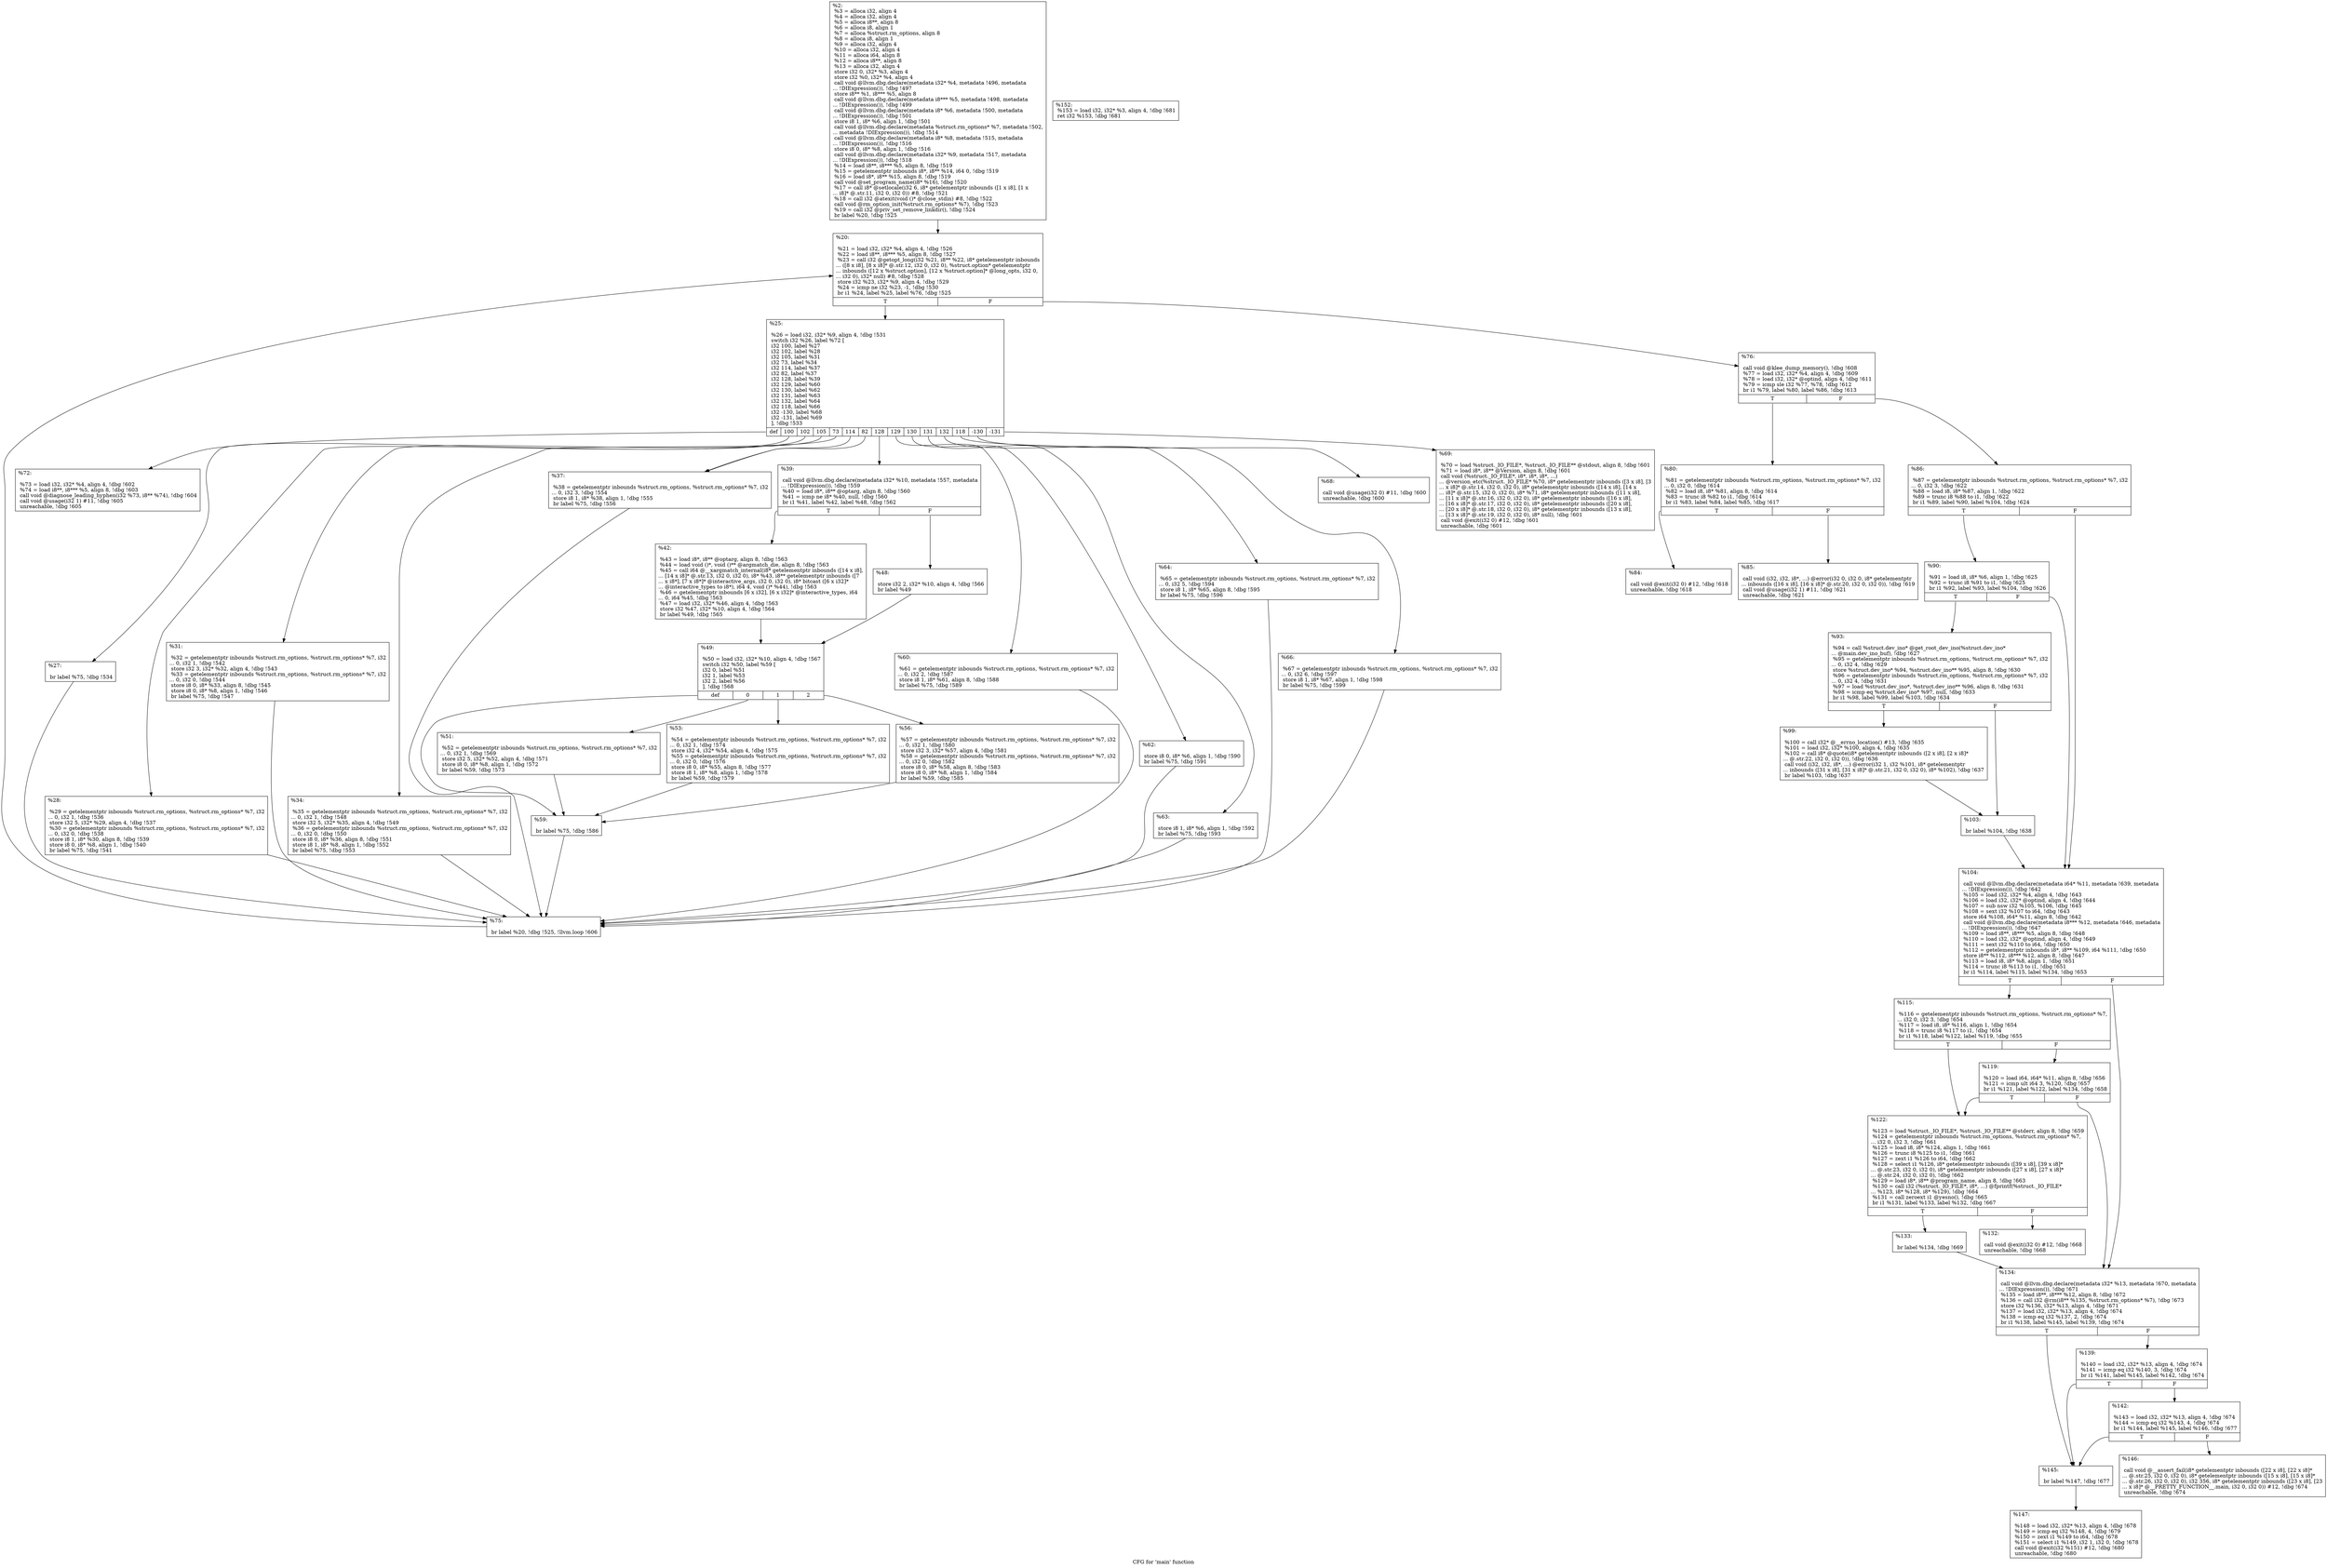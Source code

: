 digraph "CFG for 'main' function" {
	label="CFG for 'main' function";

	Node0x3f20ba0 [shape=record,label="{%2:\l  %3 = alloca i32, align 4\l  %4 = alloca i32, align 4\l  %5 = alloca i8**, align 8\l  %6 = alloca i8, align 1\l  %7 = alloca %struct.rm_options, align 8\l  %8 = alloca i8, align 1\l  %9 = alloca i32, align 4\l  %10 = alloca i32, align 4\l  %11 = alloca i64, align 8\l  %12 = alloca i8**, align 8\l  %13 = alloca i32, align 4\l  store i32 0, i32* %3, align 4\l  store i32 %0, i32* %4, align 4\l  call void @llvm.dbg.declare(metadata i32* %4, metadata !496, metadata\l... !DIExpression()), !dbg !497\l  store i8** %1, i8*** %5, align 8\l  call void @llvm.dbg.declare(metadata i8*** %5, metadata !498, metadata\l... !DIExpression()), !dbg !499\l  call void @llvm.dbg.declare(metadata i8* %6, metadata !500, metadata\l... !DIExpression()), !dbg !501\l  store i8 1, i8* %6, align 1, !dbg !501\l  call void @llvm.dbg.declare(metadata %struct.rm_options* %7, metadata !502,\l... metadata !DIExpression()), !dbg !514\l  call void @llvm.dbg.declare(metadata i8* %8, metadata !515, metadata\l... !DIExpression()), !dbg !516\l  store i8 0, i8* %8, align 1, !dbg !516\l  call void @llvm.dbg.declare(metadata i32* %9, metadata !517, metadata\l... !DIExpression()), !dbg !518\l  %14 = load i8**, i8*** %5, align 8, !dbg !519\l  %15 = getelementptr inbounds i8*, i8** %14, i64 0, !dbg !519\l  %16 = load i8*, i8** %15, align 8, !dbg !519\l  call void @set_program_name(i8* %16), !dbg !520\l  %17 = call i8* @setlocale(i32 6, i8* getelementptr inbounds ([1 x i8], [1 x\l... i8]* @.str.11, i32 0, i32 0)) #8, !dbg !521\l  %18 = call i32 @atexit(void ()* @close_stdin) #8, !dbg !522\l  call void @rm_option_init(%struct.rm_options* %7), !dbg !523\l  %19 = call i32 @priv_set_remove_linkdir(), !dbg !524\l  br label %20, !dbg !525\l}"];
	Node0x3f20ba0 -> Node0x3f20d30;
	Node0x3f20d30 [shape=record,label="{%20:\l\l  %21 = load i32, i32* %4, align 4, !dbg !526\l  %22 = load i8**, i8*** %5, align 8, !dbg !527\l  %23 = call i32 @getopt_long(i32 %21, i8** %22, i8* getelementptr inbounds\l... ([8 x i8], [8 x i8]* @.str.12, i32 0, i32 0), %struct.option* getelementptr\l... inbounds ([12 x %struct.option], [12 x %struct.option]* @long_opts, i32 0,\l... i32 0), i32* null) #8, !dbg !528\l  store i32 %23, i32* %9, align 4, !dbg !529\l  %24 = icmp ne i32 %23, -1, !dbg !530\l  br i1 %24, label %25, label %76, !dbg !525\l|{<s0>T|<s1>F}}"];
	Node0x3f20d30:s0 -> Node0x3f20d80;
	Node0x3f20d30:s1 -> Node0x3f214b0;
	Node0x3f20d80 [shape=record,label="{%25:\l\l  %26 = load i32, i32* %9, align 4, !dbg !531\l  switch i32 %26, label %72 [\l    i32 100, label %27\l    i32 102, label %28\l    i32 105, label %31\l    i32 73, label %34\l    i32 114, label %37\l    i32 82, label %37\l    i32 128, label %39\l    i32 129, label %60\l    i32 130, label %62\l    i32 131, label %63\l    i32 132, label %64\l    i32 118, label %66\l    i32 -130, label %68\l    i32 -131, label %69\l  ], !dbg !533\l|{<s0>def|<s1>100|<s2>102|<s3>105|<s4>73|<s5>114|<s6>82|<s7>128|<s8>129|<s9>130|<s10>131|<s11>132|<s12>118|<s13>-130|<s14>-131}}"];
	Node0x3f20d80:s0 -> Node0x3f21410;
	Node0x3f20d80:s1 -> Node0x3f20dd0;
	Node0x3f20d80:s2 -> Node0x3f20e20;
	Node0x3f20d80:s3 -> Node0x3f20e70;
	Node0x3f20d80:s4 -> Node0x3f20ec0;
	Node0x3f20d80:s5 -> Node0x3f20f10;
	Node0x3f20d80:s6 -> Node0x3f20f10;
	Node0x3f20d80:s7 -> Node0x3f20f60;
	Node0x3f20d80:s8 -> Node0x3f211e0;
	Node0x3f20d80:s9 -> Node0x3f21230;
	Node0x3f20d80:s10 -> Node0x3f21280;
	Node0x3f20d80:s11 -> Node0x3f212d0;
	Node0x3f20d80:s12 -> Node0x3f21320;
	Node0x3f20d80:s13 -> Node0x3f21370;
	Node0x3f20d80:s14 -> Node0x3f213c0;
	Node0x3f20dd0 [shape=record,label="{%27:\l\l  br label %75, !dbg !534\l}"];
	Node0x3f20dd0 -> Node0x3f21460;
	Node0x3f20e20 [shape=record,label="{%28:\l\l  %29 = getelementptr inbounds %struct.rm_options, %struct.rm_options* %7, i32\l... 0, i32 1, !dbg !536\l  store i32 5, i32* %29, align 4, !dbg !537\l  %30 = getelementptr inbounds %struct.rm_options, %struct.rm_options* %7, i32\l... 0, i32 0, !dbg !538\l  store i8 1, i8* %30, align 8, !dbg !539\l  store i8 0, i8* %8, align 1, !dbg !540\l  br label %75, !dbg !541\l}"];
	Node0x3f20e20 -> Node0x3f21460;
	Node0x3f20e70 [shape=record,label="{%31:\l\l  %32 = getelementptr inbounds %struct.rm_options, %struct.rm_options* %7, i32\l... 0, i32 1, !dbg !542\l  store i32 3, i32* %32, align 4, !dbg !543\l  %33 = getelementptr inbounds %struct.rm_options, %struct.rm_options* %7, i32\l... 0, i32 0, !dbg !544\l  store i8 0, i8* %33, align 8, !dbg !545\l  store i8 0, i8* %8, align 1, !dbg !546\l  br label %75, !dbg !547\l}"];
	Node0x3f20e70 -> Node0x3f21460;
	Node0x3f20ec0 [shape=record,label="{%34:\l\l  %35 = getelementptr inbounds %struct.rm_options, %struct.rm_options* %7, i32\l... 0, i32 1, !dbg !548\l  store i32 5, i32* %35, align 4, !dbg !549\l  %36 = getelementptr inbounds %struct.rm_options, %struct.rm_options* %7, i32\l... 0, i32 0, !dbg !550\l  store i8 0, i8* %36, align 8, !dbg !551\l  store i8 1, i8* %8, align 1, !dbg !552\l  br label %75, !dbg !553\l}"];
	Node0x3f20ec0 -> Node0x3f21460;
	Node0x3f20f10 [shape=record,label="{%37:\l\l  %38 = getelementptr inbounds %struct.rm_options, %struct.rm_options* %7, i32\l... 0, i32 3, !dbg !554\l  store i8 1, i8* %38, align 1, !dbg !555\l  br label %75, !dbg !556\l}"];
	Node0x3f20f10 -> Node0x3f21460;
	Node0x3f20f60 [shape=record,label="{%39:\l\l  call void @llvm.dbg.declare(metadata i32* %10, metadata !557, metadata\l... !DIExpression()), !dbg !559\l  %40 = load i8*, i8** @optarg, align 8, !dbg !560\l  %41 = icmp ne i8* %40, null, !dbg !560\l  br i1 %41, label %42, label %48, !dbg !562\l|{<s0>T|<s1>F}}"];
	Node0x3f20f60:s0 -> Node0x3f20fb0;
	Node0x3f20f60:s1 -> Node0x3f21000;
	Node0x3f20fb0 [shape=record,label="{%42:\l\l  %43 = load i8*, i8** @optarg, align 8, !dbg !563\l  %44 = load void ()*, void ()** @argmatch_die, align 8, !dbg !563\l  %45 = call i64 @__xargmatch_internal(i8* getelementptr inbounds ([14 x i8],\l... [14 x i8]* @.str.13, i32 0, i32 0), i8* %43, i8** getelementptr inbounds ([7\l... x i8*], [7 x i8*]* @interactive_args, i32 0, i32 0), i8* bitcast ([6 x i32]*\l... @interactive_types to i8*), i64 4, void ()* %44), !dbg !563\l  %46 = getelementptr inbounds [6 x i32], [6 x i32]* @interactive_types, i64\l... 0, i64 %45, !dbg !563\l  %47 = load i32, i32* %46, align 4, !dbg !563\l  store i32 %47, i32* %10, align 4, !dbg !564\l  br label %49, !dbg !565\l}"];
	Node0x3f20fb0 -> Node0x3f21050;
	Node0x3f21000 [shape=record,label="{%48:\l\l  store i32 2, i32* %10, align 4, !dbg !566\l  br label %49\l}"];
	Node0x3f21000 -> Node0x3f21050;
	Node0x3f21050 [shape=record,label="{%49:\l\l  %50 = load i32, i32* %10, align 4, !dbg !567\l  switch i32 %50, label %59 [\l    i32 0, label %51\l    i32 1, label %53\l    i32 2, label %56\l  ], !dbg !568\l|{<s0>def|<s1>0|<s2>1|<s3>2}}"];
	Node0x3f21050:s0 -> Node0x3f21190;
	Node0x3f21050:s1 -> Node0x3f210a0;
	Node0x3f21050:s2 -> Node0x3f210f0;
	Node0x3f21050:s3 -> Node0x3f21140;
	Node0x3f210a0 [shape=record,label="{%51:\l\l  %52 = getelementptr inbounds %struct.rm_options, %struct.rm_options* %7, i32\l... 0, i32 1, !dbg !569\l  store i32 5, i32* %52, align 4, !dbg !571\l  store i8 0, i8* %8, align 1, !dbg !572\l  br label %59, !dbg !573\l}"];
	Node0x3f210a0 -> Node0x3f21190;
	Node0x3f210f0 [shape=record,label="{%53:\l\l  %54 = getelementptr inbounds %struct.rm_options, %struct.rm_options* %7, i32\l... 0, i32 1, !dbg !574\l  store i32 4, i32* %54, align 4, !dbg !575\l  %55 = getelementptr inbounds %struct.rm_options, %struct.rm_options* %7, i32\l... 0, i32 0, !dbg !576\l  store i8 0, i8* %55, align 8, !dbg !577\l  store i8 1, i8* %8, align 1, !dbg !578\l  br label %59, !dbg !579\l}"];
	Node0x3f210f0 -> Node0x3f21190;
	Node0x3f21140 [shape=record,label="{%56:\l\l  %57 = getelementptr inbounds %struct.rm_options, %struct.rm_options* %7, i32\l... 0, i32 1, !dbg !580\l  store i32 3, i32* %57, align 4, !dbg !581\l  %58 = getelementptr inbounds %struct.rm_options, %struct.rm_options* %7, i32\l... 0, i32 0, !dbg !582\l  store i8 0, i8* %58, align 8, !dbg !583\l  store i8 0, i8* %8, align 1, !dbg !584\l  br label %59, !dbg !585\l}"];
	Node0x3f21140 -> Node0x3f21190;
	Node0x3f21190 [shape=record,label="{%59:\l\l  br label %75, !dbg !586\l}"];
	Node0x3f21190 -> Node0x3f21460;
	Node0x3f211e0 [shape=record,label="{%60:\l\l  %61 = getelementptr inbounds %struct.rm_options, %struct.rm_options* %7, i32\l... 0, i32 2, !dbg !587\l  store i8 1, i8* %61, align 8, !dbg !588\l  br label %75, !dbg !589\l}"];
	Node0x3f211e0 -> Node0x3f21460;
	Node0x3f21230 [shape=record,label="{%62:\l\l  store i8 0, i8* %6, align 1, !dbg !590\l  br label %75, !dbg !591\l}"];
	Node0x3f21230 -> Node0x3f21460;
	Node0x3f21280 [shape=record,label="{%63:\l\l  store i8 1, i8* %6, align 1, !dbg !592\l  br label %75, !dbg !593\l}"];
	Node0x3f21280 -> Node0x3f21460;
	Node0x3f212d0 [shape=record,label="{%64:\l\l  %65 = getelementptr inbounds %struct.rm_options, %struct.rm_options* %7, i32\l... 0, i32 5, !dbg !594\l  store i8 1, i8* %65, align 8, !dbg !595\l  br label %75, !dbg !596\l}"];
	Node0x3f212d0 -> Node0x3f21460;
	Node0x3f21320 [shape=record,label="{%66:\l\l  %67 = getelementptr inbounds %struct.rm_options, %struct.rm_options* %7, i32\l... 0, i32 6, !dbg !597\l  store i8 1, i8* %67, align 1, !dbg !598\l  br label %75, !dbg !599\l}"];
	Node0x3f21320 -> Node0x3f21460;
	Node0x3f21370 [shape=record,label="{%68:\l\l  call void @usage(i32 0) #11, !dbg !600\l  unreachable, !dbg !600\l}"];
	Node0x3f213c0 [shape=record,label="{%69:\l\l  %70 = load %struct._IO_FILE*, %struct._IO_FILE** @stdout, align 8, !dbg !601\l  %71 = load i8*, i8** @Version, align 8, !dbg !601\l  call void (%struct._IO_FILE*, i8*, i8*, i8*, ...)\l... @version_etc(%struct._IO_FILE* %70, i8* getelementptr inbounds ([3 x i8], [3\l... x i8]* @.str.14, i32 0, i32 0), i8* getelementptr inbounds ([14 x i8], [14 x\l... i8]* @.str.15, i32 0, i32 0), i8* %71, i8* getelementptr inbounds ([11 x i8],\l... [11 x i8]* @.str.16, i32 0, i32 0), i8* getelementptr inbounds ([16 x i8],\l... [16 x i8]* @.str.17, i32 0, i32 0), i8* getelementptr inbounds ([20 x i8],\l... [20 x i8]* @.str.18, i32 0, i32 0), i8* getelementptr inbounds ([13 x i8],\l... [13 x i8]* @.str.19, i32 0, i32 0), i8* null), !dbg !601\l  call void @exit(i32 0) #12, !dbg !601\l  unreachable, !dbg !601\l}"];
	Node0x3f21410 [shape=record,label="{%72:\l\l  %73 = load i32, i32* %4, align 4, !dbg !602\l  %74 = load i8**, i8*** %5, align 8, !dbg !603\l  call void @diagnose_leading_hyphen(i32 %73, i8** %74), !dbg !604\l  call void @usage(i32 1) #11, !dbg !605\l  unreachable, !dbg !605\l}"];
	Node0x3f21460 [shape=record,label="{%75:\l\l  br label %20, !dbg !525, !llvm.loop !606\l}"];
	Node0x3f21460 -> Node0x3f20d30;
	Node0x3f214b0 [shape=record,label="{%76:\l\l  call void @klee_dump_memory(), !dbg !608\l  %77 = load i32, i32* %4, align 4, !dbg !609\l  %78 = load i32, i32* @optind, align 4, !dbg !611\l  %79 = icmp sle i32 %77, %78, !dbg !612\l  br i1 %79, label %80, label %86, !dbg !613\l|{<s0>T|<s1>F}}"];
	Node0x3f214b0:s0 -> Node0x3f21500;
	Node0x3f214b0:s1 -> Node0x3f215f0;
	Node0x3f21500 [shape=record,label="{%80:\l\l  %81 = getelementptr inbounds %struct.rm_options, %struct.rm_options* %7, i32\l... 0, i32 0, !dbg !614\l  %82 = load i8, i8* %81, align 8, !dbg !614\l  %83 = trunc i8 %82 to i1, !dbg !614\l  br i1 %83, label %84, label %85, !dbg !617\l|{<s0>T|<s1>F}}"];
	Node0x3f21500:s0 -> Node0x3f21550;
	Node0x3f21500:s1 -> Node0x3f215a0;
	Node0x3f21550 [shape=record,label="{%84:\l\l  call void @exit(i32 0) #12, !dbg !618\l  unreachable, !dbg !618\l}"];
	Node0x3f215a0 [shape=record,label="{%85:\l\l  call void (i32, i32, i8*, ...) @error(i32 0, i32 0, i8* getelementptr\l... inbounds ([16 x i8], [16 x i8]* @.str.20, i32 0, i32 0)), !dbg !619\l  call void @usage(i32 1) #11, !dbg !621\l  unreachable, !dbg !621\l}"];
	Node0x3f215f0 [shape=record,label="{%86:\l\l  %87 = getelementptr inbounds %struct.rm_options, %struct.rm_options* %7, i32\l... 0, i32 3, !dbg !622\l  %88 = load i8, i8* %87, align 1, !dbg !622\l  %89 = trunc i8 %88 to i1, !dbg !622\l  br i1 %89, label %90, label %104, !dbg !624\l|{<s0>T|<s1>F}}"];
	Node0x3f215f0:s0 -> Node0x3f21640;
	Node0x3f215f0:s1 -> Node0x3f21780;
	Node0x3f21640 [shape=record,label="{%90:\l\l  %91 = load i8, i8* %6, align 1, !dbg !625\l  %92 = trunc i8 %91 to i1, !dbg !625\l  br i1 %92, label %93, label %104, !dbg !626\l|{<s0>T|<s1>F}}"];
	Node0x3f21640:s0 -> Node0x3f21690;
	Node0x3f21640:s1 -> Node0x3f21780;
	Node0x3f21690 [shape=record,label="{%93:\l\l  %94 = call %struct.dev_ino* @get_root_dev_ino(%struct.dev_ino*\l... @main.dev_ino_buf), !dbg !627\l  %95 = getelementptr inbounds %struct.rm_options, %struct.rm_options* %7, i32\l... 0, i32 4, !dbg !629\l  store %struct.dev_ino* %94, %struct.dev_ino** %95, align 8, !dbg !630\l  %96 = getelementptr inbounds %struct.rm_options, %struct.rm_options* %7, i32\l... 0, i32 4, !dbg !631\l  %97 = load %struct.dev_ino*, %struct.dev_ino** %96, align 8, !dbg !631\l  %98 = icmp eq %struct.dev_ino* %97, null, !dbg !633\l  br i1 %98, label %99, label %103, !dbg !634\l|{<s0>T|<s1>F}}"];
	Node0x3f21690:s0 -> Node0x3f216e0;
	Node0x3f21690:s1 -> Node0x3f21730;
	Node0x3f216e0 [shape=record,label="{%99:\l\l  %100 = call i32* @__errno_location() #13, !dbg !635\l  %101 = load i32, i32* %100, align 4, !dbg !635\l  %102 = call i8* @quote(i8* getelementptr inbounds ([2 x i8], [2 x i8]*\l... @.str.22, i32 0, i32 0)), !dbg !636\l  call void (i32, i32, i8*, ...) @error(i32 1, i32 %101, i8* getelementptr\l... inbounds ([31 x i8], [31 x i8]* @.str.21, i32 0, i32 0), i8* %102), !dbg !637\l  br label %103, !dbg !637\l}"];
	Node0x3f216e0 -> Node0x3f21730;
	Node0x3f21730 [shape=record,label="{%103:\l\l  br label %104, !dbg !638\l}"];
	Node0x3f21730 -> Node0x3f21780;
	Node0x3f21780 [shape=record,label="{%104:\l\l  call void @llvm.dbg.declare(metadata i64* %11, metadata !639, metadata\l... !DIExpression()), !dbg !642\l  %105 = load i32, i32* %4, align 4, !dbg !643\l  %106 = load i32, i32* @optind, align 4, !dbg !644\l  %107 = sub nsw i32 %105, %106, !dbg !645\l  %108 = sext i32 %107 to i64, !dbg !643\l  store i64 %108, i64* %11, align 8, !dbg !642\l  call void @llvm.dbg.declare(metadata i8*** %12, metadata !646, metadata\l... !DIExpression()), !dbg !647\l  %109 = load i8**, i8*** %5, align 8, !dbg !648\l  %110 = load i32, i32* @optind, align 4, !dbg !649\l  %111 = sext i32 %110 to i64, !dbg !650\l  %112 = getelementptr inbounds i8*, i8** %109, i64 %111, !dbg !650\l  store i8** %112, i8*** %12, align 8, !dbg !647\l  %113 = load i8, i8* %8, align 1, !dbg !651\l  %114 = trunc i8 %113 to i1, !dbg !651\l  br i1 %114, label %115, label %134, !dbg !653\l|{<s0>T|<s1>F}}"];
	Node0x3f21780:s0 -> Node0x3f217d0;
	Node0x3f21780:s1 -> Node0x3f21960;
	Node0x3f217d0 [shape=record,label="{%115:\l\l  %116 = getelementptr inbounds %struct.rm_options, %struct.rm_options* %7,\l... i32 0, i32 3, !dbg !654\l  %117 = load i8, i8* %116, align 1, !dbg !654\l  %118 = trunc i8 %117 to i1, !dbg !654\l  br i1 %118, label %122, label %119, !dbg !655\l|{<s0>T|<s1>F}}"];
	Node0x3f217d0:s0 -> Node0x3f21870;
	Node0x3f217d0:s1 -> Node0x3f21820;
	Node0x3f21820 [shape=record,label="{%119:\l\l  %120 = load i64, i64* %11, align 8, !dbg !656\l  %121 = icmp ult i64 3, %120, !dbg !657\l  br i1 %121, label %122, label %134, !dbg !658\l|{<s0>T|<s1>F}}"];
	Node0x3f21820:s0 -> Node0x3f21870;
	Node0x3f21820:s1 -> Node0x3f21960;
	Node0x3f21870 [shape=record,label="{%122:\l\l  %123 = load %struct._IO_FILE*, %struct._IO_FILE** @stderr, align 8, !dbg !659\l  %124 = getelementptr inbounds %struct.rm_options, %struct.rm_options* %7,\l... i32 0, i32 3, !dbg !661\l  %125 = load i8, i8* %124, align 1, !dbg !661\l  %126 = trunc i8 %125 to i1, !dbg !661\l  %127 = zext i1 %126 to i64, !dbg !662\l  %128 = select i1 %126, i8* getelementptr inbounds ([39 x i8], [39 x i8]*\l... @.str.23, i32 0, i32 0), i8* getelementptr inbounds ([27 x i8], [27 x i8]*\l... @.str.24, i32 0, i32 0), !dbg !662\l  %129 = load i8*, i8** @program_name, align 8, !dbg !663\l  %130 = call i32 (%struct._IO_FILE*, i8*, ...) @fprintf(%struct._IO_FILE*\l... %123, i8* %128, i8* %129), !dbg !664\l  %131 = call zeroext i1 @yesno(), !dbg !665\l  br i1 %131, label %133, label %132, !dbg !667\l|{<s0>T|<s1>F}}"];
	Node0x3f21870:s0 -> Node0x3f21910;
	Node0x3f21870:s1 -> Node0x3f218c0;
	Node0x3f218c0 [shape=record,label="{%132:\l\l  call void @exit(i32 0) #12, !dbg !668\l  unreachable, !dbg !668\l}"];
	Node0x3f21910 [shape=record,label="{%133:\l\l  br label %134, !dbg !669\l}"];
	Node0x3f21910 -> Node0x3f21960;
	Node0x3f21960 [shape=record,label="{%134:\l\l  call void @llvm.dbg.declare(metadata i32* %13, metadata !670, metadata\l... !DIExpression()), !dbg !671\l  %135 = load i8**, i8*** %12, align 8, !dbg !672\l  %136 = call i32 @rm(i8** %135, %struct.rm_options* %7), !dbg !673\l  store i32 %136, i32* %13, align 4, !dbg !671\l  %137 = load i32, i32* %13, align 4, !dbg !674\l  %138 = icmp eq i32 %137, 2, !dbg !674\l  br i1 %138, label %145, label %139, !dbg !674\l|{<s0>T|<s1>F}}"];
	Node0x3f21960:s0 -> Node0x3f21a50;
	Node0x3f21960:s1 -> Node0x3f219b0;
	Node0x3f219b0 [shape=record,label="{%139:\l\l  %140 = load i32, i32* %13, align 4, !dbg !674\l  %141 = icmp eq i32 %140, 3, !dbg !674\l  br i1 %141, label %145, label %142, !dbg !674\l|{<s0>T|<s1>F}}"];
	Node0x3f219b0:s0 -> Node0x3f21a50;
	Node0x3f219b0:s1 -> Node0x3f21a00;
	Node0x3f21a00 [shape=record,label="{%142:\l\l  %143 = load i32, i32* %13, align 4, !dbg !674\l  %144 = icmp eq i32 %143, 4, !dbg !674\l  br i1 %144, label %145, label %146, !dbg !677\l|{<s0>T|<s1>F}}"];
	Node0x3f21a00:s0 -> Node0x3f21a50;
	Node0x3f21a00:s1 -> Node0x3f21aa0;
	Node0x3f21a50 [shape=record,label="{%145:\l\l  br label %147, !dbg !677\l}"];
	Node0x3f21a50 -> Node0x3f21af0;
	Node0x3f21aa0 [shape=record,label="{%146:\l\l  call void @__assert_fail(i8* getelementptr inbounds ([22 x i8], [22 x i8]*\l... @.str.25, i32 0, i32 0), i8* getelementptr inbounds ([15 x i8], [15 x i8]*\l... @.str.26, i32 0, i32 0), i32 356, i8* getelementptr inbounds ([23 x i8], [23\l... x i8]* @__PRETTY_FUNCTION__.main, i32 0, i32 0)) #12, !dbg !674\l  unreachable, !dbg !674\l}"];
	Node0x3f21af0 [shape=record,label="{%147:\l\l  %148 = load i32, i32* %13, align 4, !dbg !678\l  %149 = icmp eq i32 %148, 4, !dbg !679\l  %150 = zext i1 %149 to i64, !dbg !678\l  %151 = select i1 %149, i32 1, i32 0, !dbg !678\l  call void @exit(i32 %151) #12, !dbg !680\l  unreachable, !dbg !680\l}"];
	Node0x3f21b40 [shape=record,label="{%152:                                                  \l  %153 = load i32, i32* %3, align 4, !dbg !681\l  ret i32 %153, !dbg !681\l}"];
}
